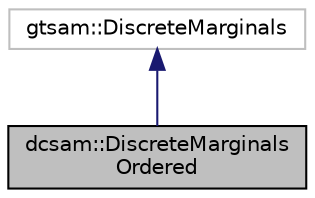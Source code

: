 digraph "dcsam::DiscreteMarginalsOrdered"
{
 // LATEX_PDF_SIZE
  edge [fontname="Helvetica",fontsize="10",labelfontname="Helvetica",labelfontsize="10"];
  node [fontname="Helvetica",fontsize="10",shape=record];
  Node1 [label="dcsam::DiscreteMarginals\lOrdered",height=0.2,width=0.4,color="black", fillcolor="grey75", style="filled", fontcolor="black",tooltip="Simple discrete marginals class allowing specific ordering."];
  Node2 -> Node1 [dir="back",color="midnightblue",fontsize="10",style="solid",fontname="Helvetica"];
  Node2 [label="gtsam::DiscreteMarginals",height=0.2,width=0.4,color="grey75", fillcolor="white", style="filled",tooltip=" "];
}
